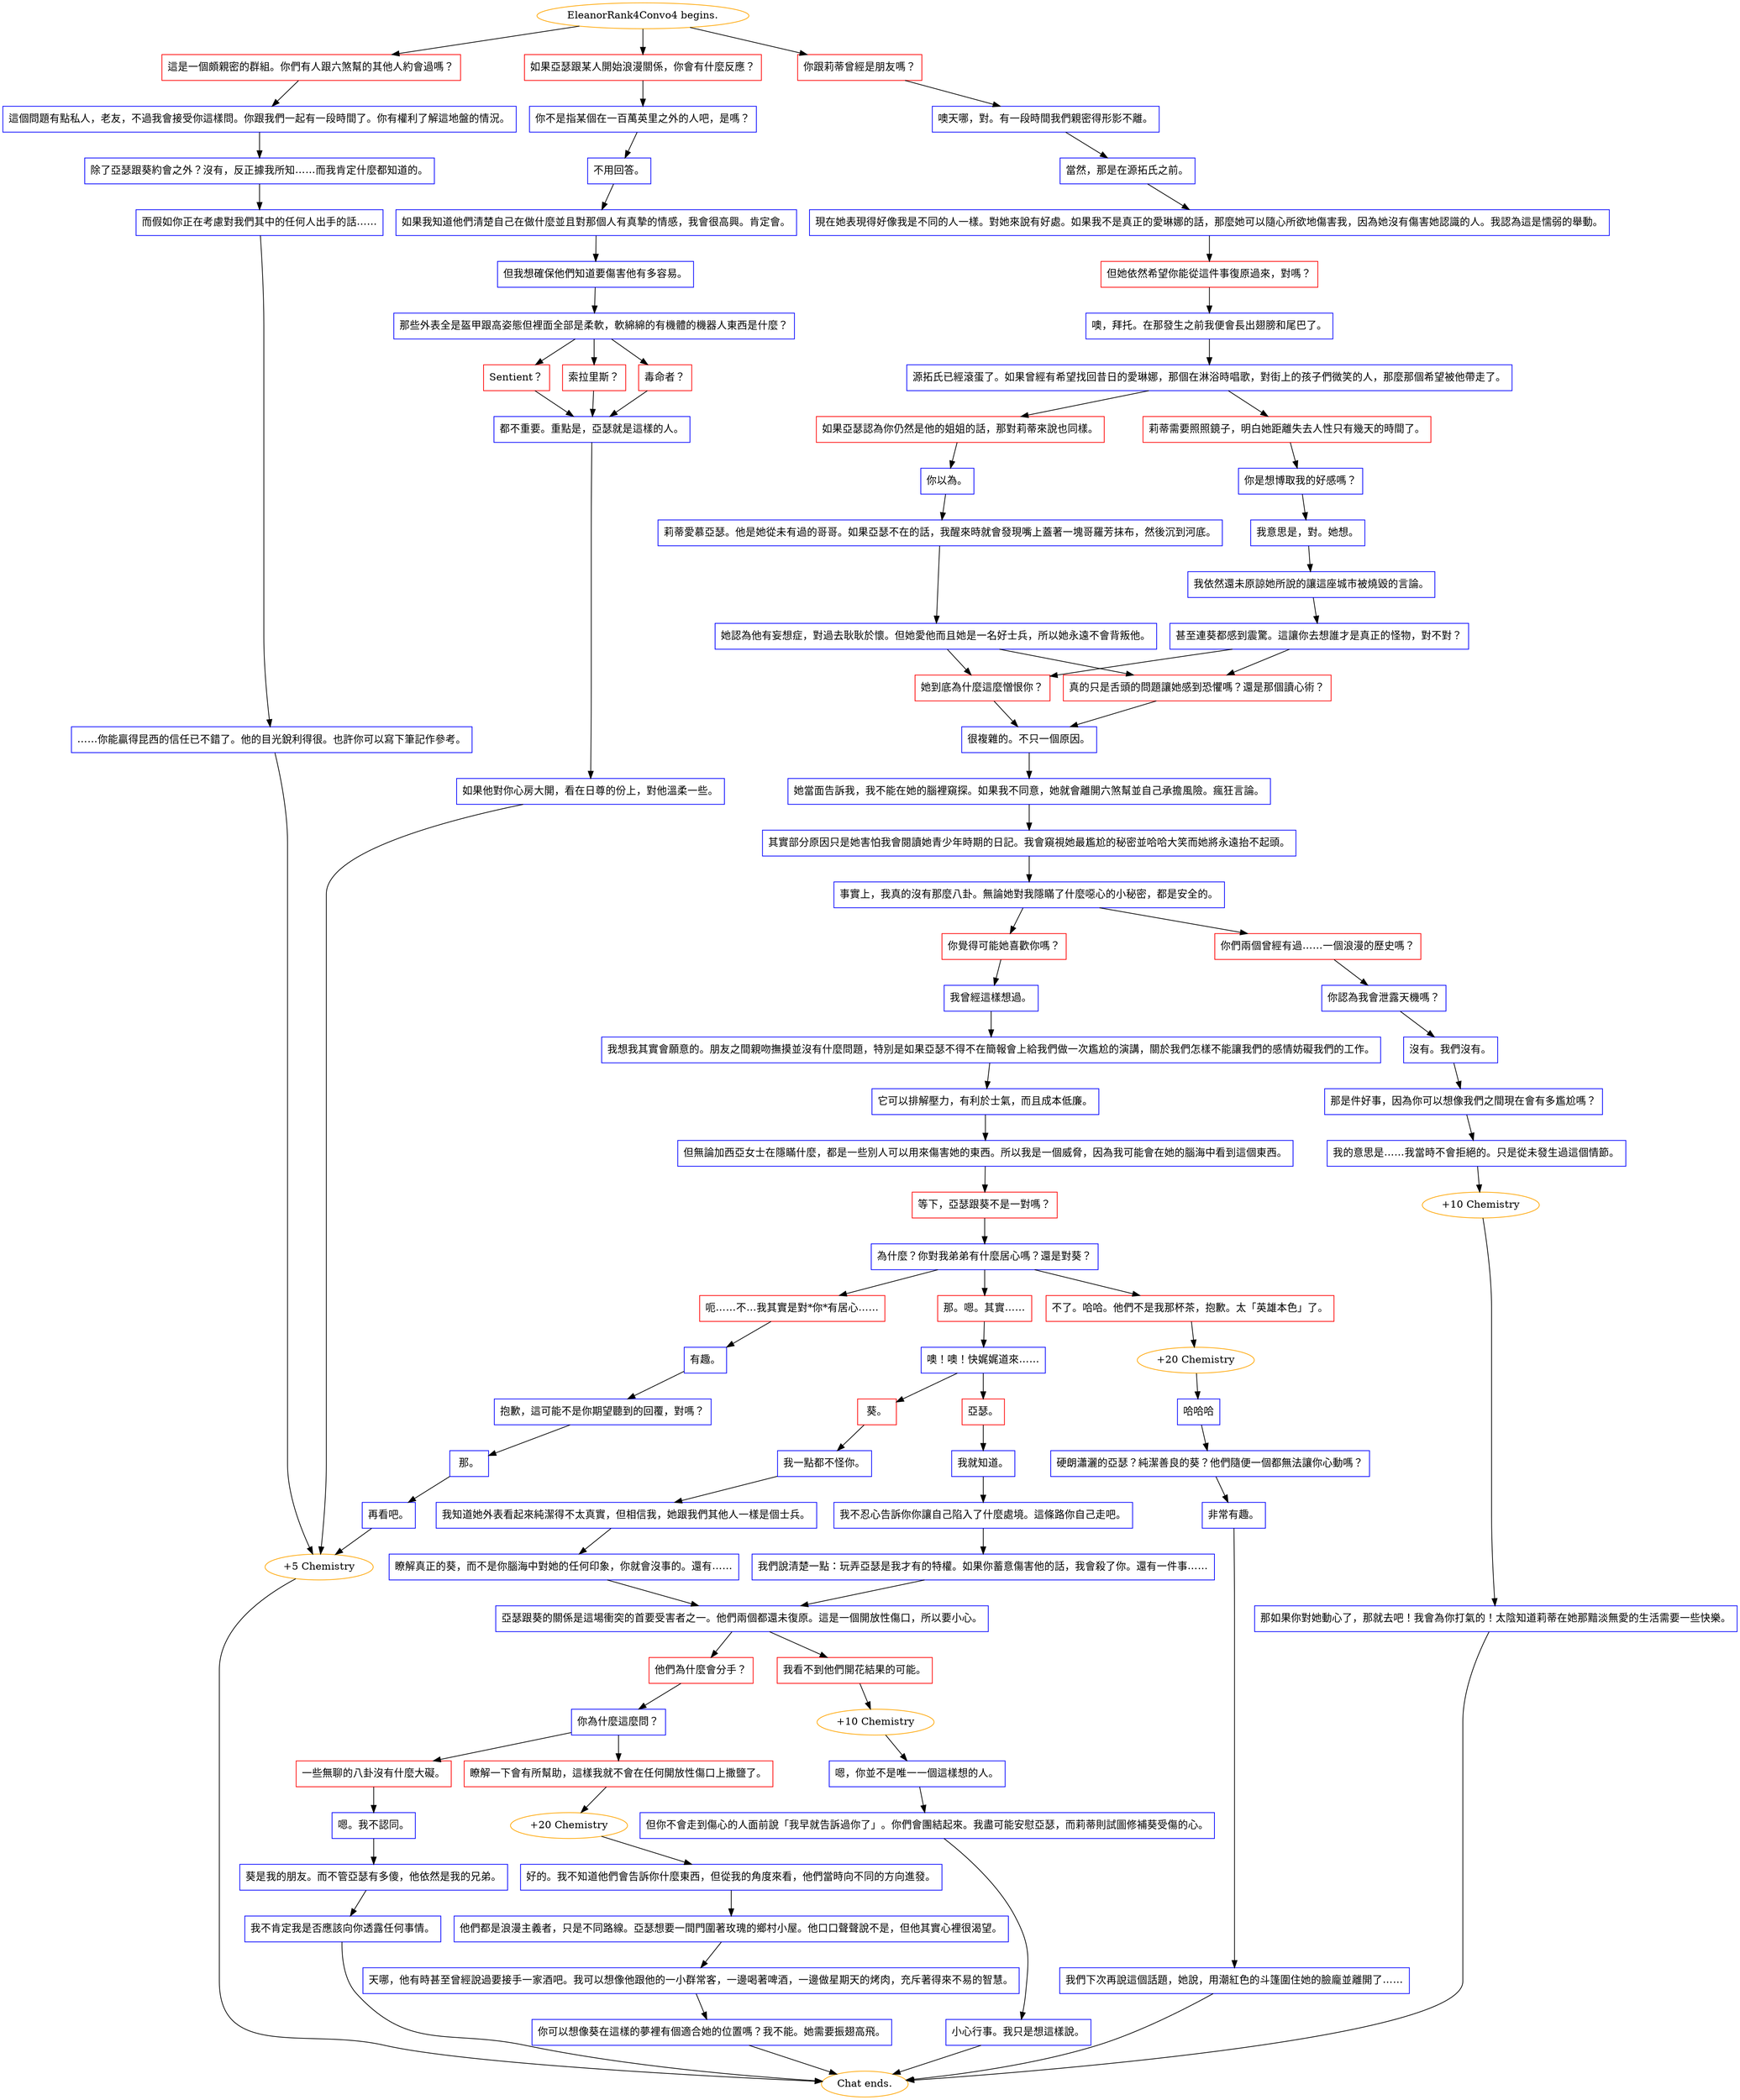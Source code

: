 digraph {
	"EleanorRank4Convo4 begins." [color=orange];
		"EleanorRank4Convo4 begins." -> j1574549042;
		"EleanorRank4Convo4 begins." -> j3775368573;
		"EleanorRank4Convo4 begins." -> j47528215;
	j1574549042 [label="你跟莉蒂曾經是朋友嗎？",shape=box,color=red];
		j1574549042 -> j1314432180;
	j3775368573 [label="這是一個頗親密的群組。你們有人跟六煞幫的其他人約會過嗎？",shape=box,color=red];
		j3775368573 -> j2431265585;
	j47528215 [label="如果亞瑟跟某人開始浪漫關係，你會有什麼反應？",shape=box,color=red];
		j47528215 -> j435397789;
	j1314432180 [label="噢天哪，對。有一段時間我們親密得形影不離。",shape=box,color=blue];
		j1314432180 -> j1675006191;
	j2431265585 [label="這個問題有點私人，老友，不過我會接受你這樣問。你跟我們一起有一段時間了。你有權利了解這地盤的情況。",shape=box,color=blue];
		j2431265585 -> j4003827456;
	j435397789 [label="你不是指某個在一百萬英里之外的人吧，是嗎？",shape=box,color=blue];
		j435397789 -> j3049424141;
	j1675006191 [label="當然，那是在源拓氏之前。",shape=box,color=blue];
		j1675006191 -> j2399344422;
	j4003827456 [label="除了亞瑟跟葵約會之外？沒有，反正據我所知……而我肯定什麼都知道的。",shape=box,color=blue];
		j4003827456 -> j3185312105;
	j3049424141 [label="不用回答。",shape=box,color=blue];
		j3049424141 -> j3149866987;
	j2399344422 [label="現在她表現得好像我是不同的人一樣。對她來說有好處。如果我不是真正的愛琳娜的話，那麼她可以隨心所欲地傷害我，因為她沒有傷害她認識的人。我認為這是懦弱的舉動。",shape=box,color=blue];
		j2399344422 -> j888698062;
	j3185312105 [label="而假如你正在考慮對我們其中的任何人出手的話……",shape=box,color=blue];
		j3185312105 -> j3004654870;
	j3149866987 [label="如果我知道他們清楚自己在做什麼並且對那個人有真摯的情感，我會很高興。肯定會。",shape=box,color=blue];
		j3149866987 -> j1614364853;
	j888698062 [label="但她依然希望你能從這件事復原過來，對嗎？",shape=box,color=red];
		j888698062 -> j307809524;
	j3004654870 [label="……你能贏得昆西的信任已不錯了。他的目光銳利得很。也許你可以寫下筆記作參考。",shape=box,color=blue];
		j3004654870 -> j4081414586;
	j1614364853 [label="但我想確保他們知道要傷害他有多容易。",shape=box,color=blue];
		j1614364853 -> j562203399;
	j307809524 [label="噢，拜托。在那發生之前我便會長出翅膀和尾巴了。",shape=box,color=blue];
		j307809524 -> j210224117;
	j4081414586 [label="+5 Chemistry",color=orange];
		j4081414586 -> "Chat ends.";
	j562203399 [label="那些外表全是盔甲跟高姿態但裡面全部是柔軟，軟綿綿的有機體的機器人東西是什麼？",shape=box,color=blue];
		j562203399 -> j2896652651;
		j562203399 -> j432977026;
		j562203399 -> j3139631672;
	j210224117 [label="源拓氏已經滾蛋了。如果曾經有希望找回昔日的愛琳娜，那個在淋浴時唱歌，對街上的孩子們微笑的人，那麼那個希望被他帶走了。",shape=box,color=blue];
		j210224117 -> j2877056460;
		j210224117 -> j3822027975;
	"Chat ends." [color=orange];
	j2896652651 [label="索拉里斯？",shape=box,color=red];
		j2896652651 -> j3436858392;
	j432977026 [label="毒命者？",shape=box,color=red];
		j432977026 -> j3436858392;
	j3139631672 [label="Sentient？",shape=box,color=red];
		j3139631672 -> j3436858392;
	j2877056460 [label="莉蒂需要照照鏡子，明白她距離失去人性只有幾天的時間了。",shape=box,color=red];
		j2877056460 -> j4206038367;
	j3822027975 [label="如果亞瑟認為你仍然是他的姐姐的話，那對莉蒂來說也同樣。",shape=box,color=red];
		j3822027975 -> j1321461135;
	j3436858392 [label="都不重要。重點是，亞瑟就是這樣的人。",shape=box,color=blue];
		j3436858392 -> j4038610676;
	j4206038367 [label="你是想博取我的好感嗎？",shape=box,color=blue];
		j4206038367 -> j3434303634;
	j1321461135 [label="你以為。",shape=box,color=blue];
		j1321461135 -> j3735228262;
	j4038610676 [label="如果他對你心房大開，看在日尊的份上，對他溫柔一些。",shape=box,color=blue];
		j4038610676 -> j4081414586;
	j3434303634 [label="我意思是，對。她想。",shape=box,color=blue];
		j3434303634 -> j2779881149;
	j3735228262 [label="莉蒂愛慕亞瑟。他是她從未有過的哥哥。如果亞瑟不在的話，我醒來時就會發現嘴上蓋著一塊哥羅芳抹布，然後沉到河底。",shape=box,color=blue];
		j3735228262 -> j127223855;
	j2779881149 [label="我依然還未原諒她所說的讓這座城市被燒毀的言論。",shape=box,color=blue];
		j2779881149 -> j3024530533;
	j127223855 [label="她認為他有妄想症，對過去耿耿於懷。但她愛他而且她是一名好士兵，所以她永遠不會背叛他。",shape=box,color=blue];
		j127223855 -> j1948564721;
		j127223855 -> j1014263203;
	j3024530533 [label="甚至連葵都感到震驚。這讓你去想誰才是真正的怪物，對不對？",shape=box,color=blue];
		j3024530533 -> j1948564721;
		j3024530533 -> j1014263203;
	j1948564721 [label="她到底為什麼這麼憎恨你？",shape=box,color=red];
		j1948564721 -> j2538063426;
	j1014263203 [label="真的只是舌頭的問題讓她感到恐懼嗎？還是那個讀心術？",shape=box,color=red];
		j1014263203 -> j2538063426;
	j2538063426 [label="很複雜的。不只一個原因。",shape=box,color=blue];
		j2538063426 -> j4230949203;
	j4230949203 [label="她當面告訴我，我不能在她的腦裡窺探。如果我不同意，她就會離開六煞幫並自己承擔風險。瘋狂言論。",shape=box,color=blue];
		j4230949203 -> j2495658346;
	j2495658346 [label="其實部分原因只是她害怕我會閱讀她青少年時期的日記。我會窺視她最尷尬的秘密並哈哈大笑而她將永遠抬不起頭。",shape=box,color=blue];
		j2495658346 -> j1582014116;
	j1582014116 [label="事實上，我真的沒有那麼八卦。無論她對我隱瞞了什麼噁心的小秘密，都是安全的。",shape=box,color=blue];
		j1582014116 -> j3048219693;
		j1582014116 -> j363279227;
	j3048219693 [label="你們兩個曾經有過……一個浪漫的歷史嗎？",shape=box,color=red];
		j3048219693 -> j268975691;
	j363279227 [label="你覺得可能她喜歡你嗎？",shape=box,color=red];
		j363279227 -> j539876062;
	j268975691 [label="你認為我會泄露天機嗎？",shape=box,color=blue];
		j268975691 -> j1640566505;
	j539876062 [label="我曾經這樣想過。",shape=box,color=blue];
		j539876062 -> j3495182505;
	j1640566505 [label="沒有。我們沒有。",shape=box,color=blue];
		j1640566505 -> j1536825659;
	j3495182505 [label="我想我其實會願意的。朋友之間親吻撫摸並沒有什麼問題，特別是如果亞瑟不得不在簡報會上給我們做一次尷尬的演講，關於我們怎樣不能讓我們的感情妨礙我們的工作。",shape=box,color=blue];
		j3495182505 -> j377389582;
	j1536825659 [label="那是件好事，因為你可以想像我們之間現在會有多尷尬嗎？",shape=box,color=blue];
		j1536825659 -> j897513925;
	j377389582 [label="它可以排解壓力，有利於士氣，而且成本低廉。",shape=box,color=blue];
		j377389582 -> j1511830855;
	j897513925 [label="我的意思是……我當時不會拒絕的。只是從未發生過這個情節。",shape=box,color=blue];
		j897513925 -> j2191321787;
	j1511830855 [label="但無論加西亞女士在隱瞞什麼，都是一些別人可以用來傷害她的東西。所以我是一個威脅，因為我可能會在她的腦海中看到這個東西。",shape=box,color=blue];
		j1511830855 -> j266088155;
	j2191321787 [label="+10 Chemistry",color=orange];
		j2191321787 -> j3411986246;
	j266088155 [label="等下，亞瑟跟葵不是一對嗎？",shape=box,color=red];
		j266088155 -> j2235679350;
	j3411986246 [label="那如果你對她動心了，那就去吧！我會為你打氣的！太陰知道莉蒂在她那黯淡無愛的生活需要一些快樂。",shape=box,color=blue];
		j3411986246 -> "Chat ends.";
	j2235679350 [label="為什麼？你對我弟弟有什麼居心嗎？還是對葵？",shape=box,color=blue];
		j2235679350 -> j1605291512;
		j2235679350 -> j1549822542;
		j2235679350 -> j2568119500;
	j1605291512 [label="那。嗯。其實……",shape=box,color=red];
		j1605291512 -> j1155719495;
	j1549822542 [label="呃……不…我其實是對*你*有居心……",shape=box,color=red];
		j1549822542 -> j3587607044;
	j2568119500 [label="不了。哈哈。他們不是我那杯茶，抱歉。太「英雄本色」了。",shape=box,color=red];
		j2568119500 -> j2505025805;
	j1155719495 [label="噢！噢！快娓娓道來……",shape=box,color=blue];
		j1155719495 -> j4098772510;
		j1155719495 -> j3113507835;
	j3587607044 [label="有趣。",shape=box,color=blue];
		j3587607044 -> j3224242531;
	j2505025805 [label="+20 Chemistry",color=orange];
		j2505025805 -> j2181971286;
	j4098772510 [label="亞瑟。",shape=box,color=red];
		j4098772510 -> j706456096;
	j3113507835 [label="葵。",shape=box,color=red];
		j3113507835 -> j4055141934;
	j3224242531 [label="抱歉，這可能不是你期望聽到的回覆，對嗎？",shape=box,color=blue];
		j3224242531 -> j297195716;
	j2181971286 [label="哈哈哈",shape=box,color=blue];
		j2181971286 -> j1837982924;
	j706456096 [label="我就知道。",shape=box,color=blue];
		j706456096 -> j1489229116;
	j4055141934 [label="我一點都不怪你。",shape=box,color=blue];
		j4055141934 -> j549718646;
	j297195716 [label="那。",shape=box,color=blue];
		j297195716 -> j527304804;
	j1837982924 [label="硬朗瀟灑的亞瑟？純潔善良的葵？他們隨便一個都無法讓你心動嗎？",shape=box,color=blue];
		j1837982924 -> j537830393;
	j1489229116 [label="我不忍心告訴你你讓自己陷入了什麼處境。這條路你自己走吧。",shape=box,color=blue];
		j1489229116 -> j1421101384;
	j549718646 [label="我知道她外表看起來純潔得不太真實，但相信我，她跟我們其他人一樣是個士兵。",shape=box,color=blue];
		j549718646 -> j3177001631;
	j527304804 [label="再看吧。",shape=box,color=blue];
		j527304804 -> j4081414586;
	j537830393 [label="非常有趣。",shape=box,color=blue];
		j537830393 -> j1827383894;
	j1421101384 [label="我們說清楚一點：玩弄亞瑟是我才有的特權。如果你蓄意傷害他的話，我會殺了你。還有一件事……",shape=box,color=blue];
		j1421101384 -> j2497889723;
	j3177001631 [label="瞭解真正的葵，而不是你腦海中對她的任何印象，你就會沒事的。還有……",shape=box,color=blue];
		j3177001631 -> j2497889723;
	j1827383894 [label="我們下次再說這個話題，她說，用潮紅色的斗篷圍住她的臉龐並離開了……",shape=box,color=blue];
		j1827383894 -> "Chat ends.";
	j2497889723 [label="亞瑟跟葵的關係是這場衝突的首要受害者之一。他們兩個都還未復原。這是一個開放性傷口，所以要小心。",shape=box,color=blue];
		j2497889723 -> j4109148861;
		j2497889723 -> j4164101148;
	j4109148861 [label="他們為什麼會分手？",shape=box,color=red];
		j4109148861 -> j730494141;
	j4164101148 [label="我看不到他們開花結果的可能。",shape=box,color=red];
		j4164101148 -> j891894977;
	j730494141 [label="你為什麼這麼問？",shape=box,color=blue];
		j730494141 -> j3240651114;
		j730494141 -> j1738879484;
	j891894977 [label="+10 Chemistry",color=orange];
		j891894977 -> j34367169;
	j3240651114 [label="一些無聊的八卦沒有什麼大礙。",shape=box,color=red];
		j3240651114 -> j656129863;
	j1738879484 [label="瞭解一下會有所幫助，這樣我就不會在任何開放性傷口上撒鹽了。",shape=box,color=red];
		j1738879484 -> j3166408781;
	j34367169 [label="嗯，你並不是唯一一個這樣想的人。",shape=box,color=blue];
		j34367169 -> j675943304;
	j656129863 [label="嗯。我不認同。",shape=box,color=blue];
		j656129863 -> j929092840;
	j3166408781 [label="+20 Chemistry",color=orange];
		j3166408781 -> j2548079962;
	j675943304 [label="但你不會走到傷心的人面前說「我早就告訴過你了」。你們會團結起來。我盡可能安慰亞瑟，而莉蒂則試圖修補葵受傷的心。",shape=box,color=blue];
		j675943304 -> j1321247355;
	j929092840 [label="葵是我的朋友。而不管亞瑟有多傻，他依然是我的兄弟。",shape=box,color=blue];
		j929092840 -> j3804258939;
	j2548079962 [label="好的。我不知道他們會告訴你什麼東西，但從我的角度來看，他們當時向不同的方向進發。",shape=box,color=blue];
		j2548079962 -> j2113061862;
	j1321247355 [label="小心行事。我只是想這樣說。",shape=box,color=blue];
		j1321247355 -> "Chat ends.";
	j3804258939 [label="我不肯定我是否應該向你透露任何事情。",shape=box,color=blue];
		j3804258939 -> "Chat ends.";
	j2113061862 [label="他們都是浪漫主義者，只是不同路線。亞瑟想要一間門圍著玫瑰的鄉村小屋。他口口聲聲說不是，但他其實心裡很渴望。",shape=box,color=blue];
		j2113061862 -> j2410847383;
	j2410847383 [label="天哪，他有時甚至曾經說過要接手一家酒吧。我可以想像他跟他的一小群常客，一邊喝著啤酒，一邊做星期天的烤肉，充斥著得來不易的智慧。",shape=box,color=blue];
		j2410847383 -> j3118286554;
	j3118286554 [label="你可以想像葵在這樣的夢裡有個適合她的位置嗎？我不能。她需要振翅高飛。",shape=box,color=blue];
		j3118286554 -> "Chat ends.";
}